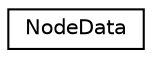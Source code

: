 digraph "Graphical Class Hierarchy"
{
 // LATEX_PDF_SIZE
  edge [fontname="Helvetica",fontsize="10",labelfontname="Helvetica",labelfontsize="10"];
  node [fontname="Helvetica",fontsize="10",shape=record];
  rankdir="LR";
  Node0 [label="NodeData",height=0.2,width=0.4,color="black", fillcolor="white", style="filled",URL="$struct_node_data.html",tooltip=" "];
}
